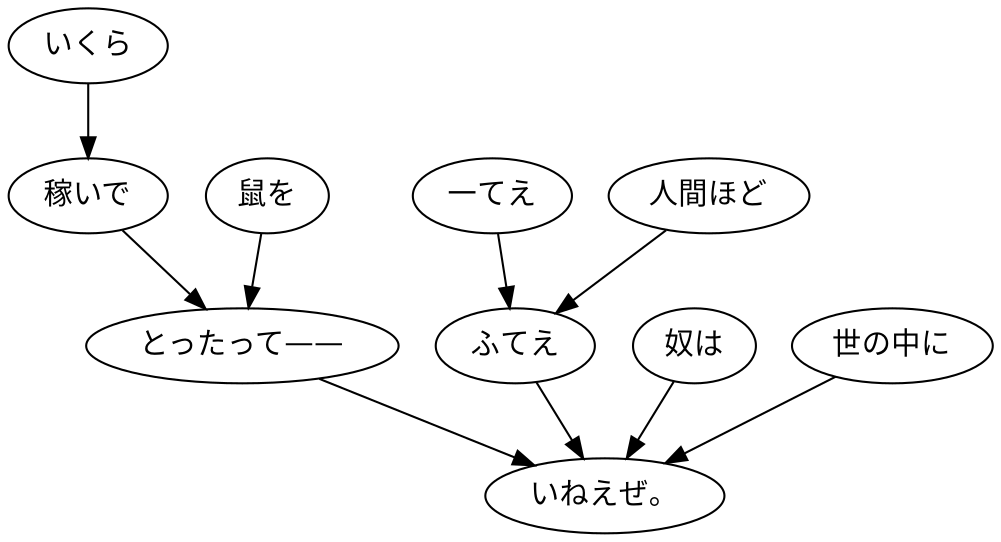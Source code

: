 digraph graph257 {
	node0 [label="いくら"];
	node1 [label="稼いで"];
	node2 [label="鼠を"];
	node3 [label="とったって——"];
	node4 [label="一てえ"];
	node5 [label="人間ほど"];
	node6 [label="ふてえ"];
	node7 [label="奴は"];
	node8 [label="世の中に"];
	node9 [label="いねえぜ。"];
	node0 -> node1;
	node1 -> node3;
	node2 -> node3;
	node3 -> node9;
	node4 -> node6;
	node5 -> node6;
	node6 -> node9;
	node7 -> node9;
	node8 -> node9;
}

